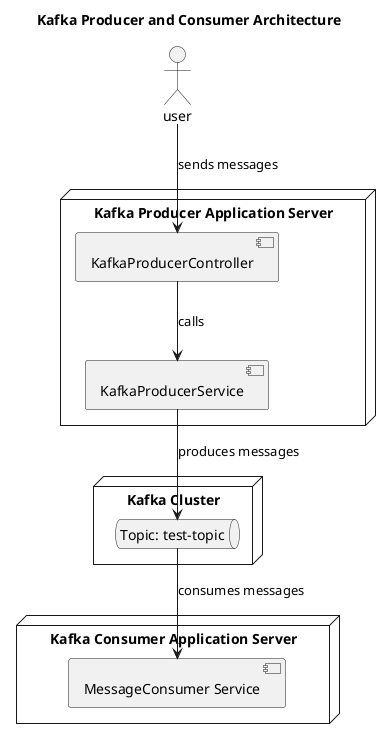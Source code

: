 @startuml
title Kafka Producer and Consumer Architecture

top to bottom direction

actor user

node "Kafka Producer Application Server" as ProducerServer {
    component "KafkaProducerController" as ProducerController
    component "KafkaProducerService" as ProducerService
}

node "Kafka Cluster" as KafkaCluster {
    queue "Topic: test-topic" as TopicTest
}

node "Kafka Consumer Application Server" as ConsumerServer {
    component "MessageConsumer Service" as KafkaConsumer
}

user --> ProducerController : sends messages
ProducerController --> ProducerService : calls
ProducerService --> TopicTest : produces messages

KafkaConsumer <-up- TopicTest : consumes messages

@enduml
